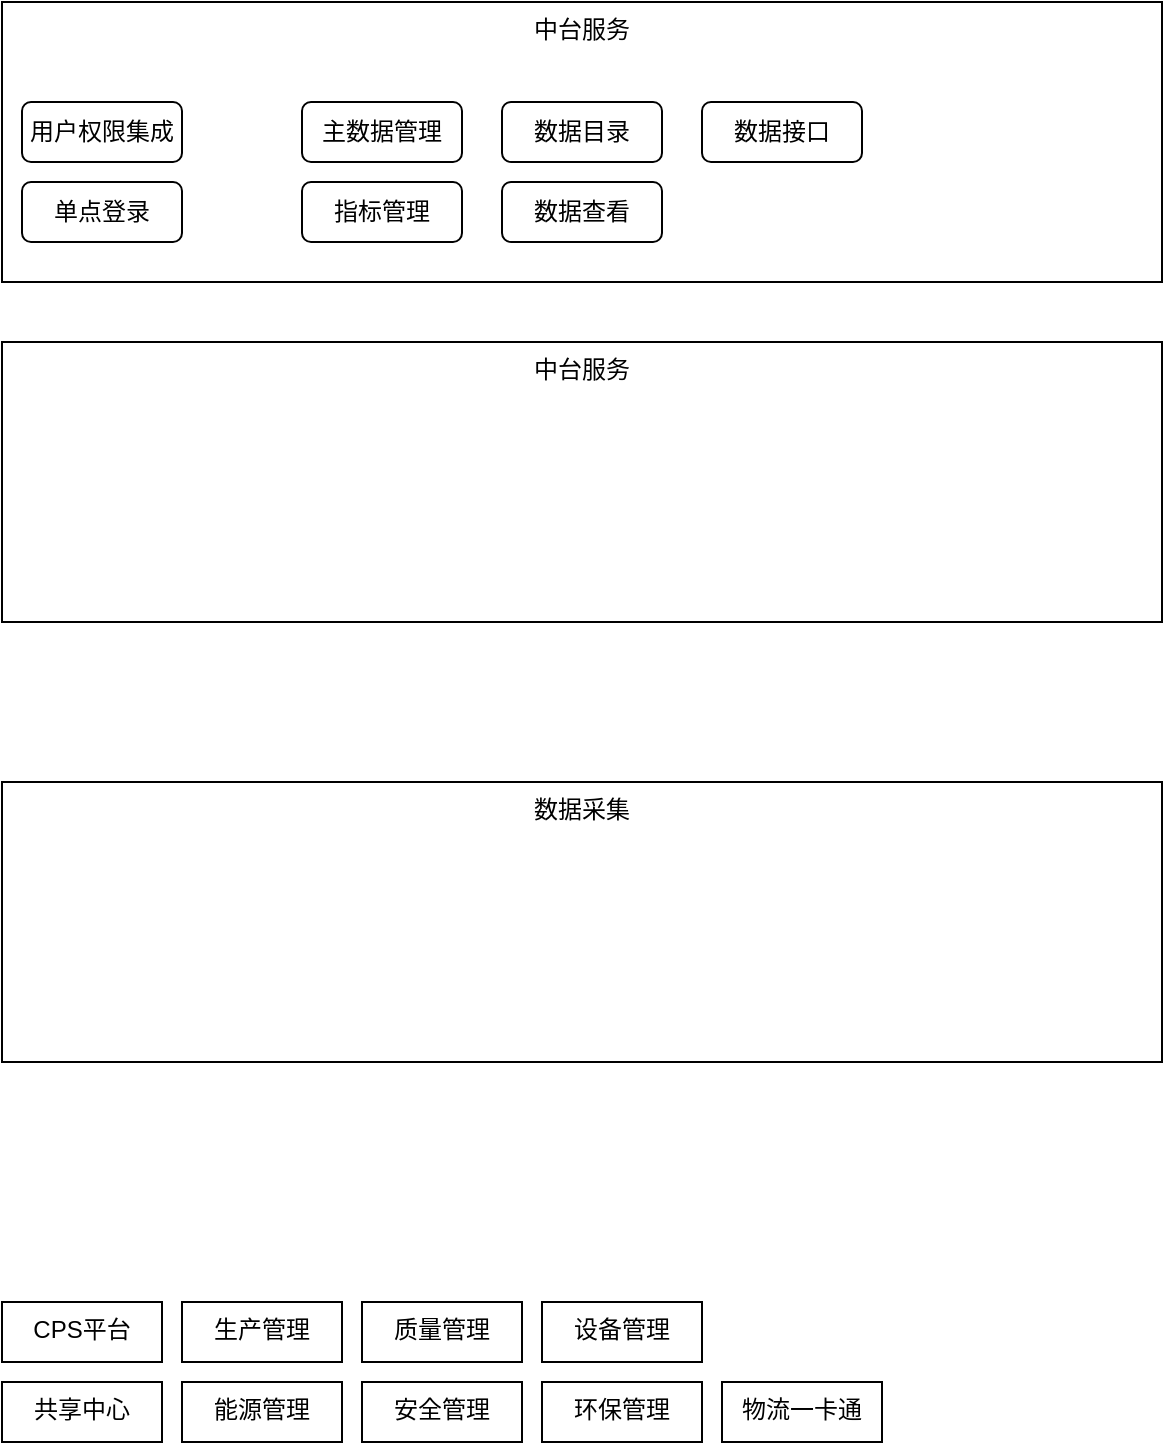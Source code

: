 <mxfile version="17.4.6" type="github">
  <diagram id="L2R32xq3GNuSgDwLyyQL" name="分层架构">
    <mxGraphModel dx="1271" dy="629" grid="1" gridSize="10" guides="1" tooltips="1" connect="1" arrows="1" fold="1" page="1" pageScale="1" pageWidth="827" pageHeight="1169" math="0" shadow="0">
      <root>
        <mxCell id="0" />
        <mxCell id="1" parent="0" />
        <mxCell id="dHJ5faFvzqeMJSQzpvrs-1" value="中台服务" style="rounded=0;whiteSpace=wrap;html=1;verticalAlign=top;" parent="1" vertex="1">
          <mxGeometry x="110" y="100" width="580" height="140" as="geometry" />
        </mxCell>
        <mxCell id="dHJ5faFvzqeMJSQzpvrs-2" value="用户权限集成" style="rounded=1;whiteSpace=wrap;html=1;" parent="1" vertex="1">
          <mxGeometry x="120" y="150" width="80" height="30" as="geometry" />
        </mxCell>
        <mxCell id="dHJ5faFvzqeMJSQzpvrs-3" value="单点登录" style="rounded=1;whiteSpace=wrap;html=1;" parent="1" vertex="1">
          <mxGeometry x="120" y="190" width="80" height="30" as="geometry" />
        </mxCell>
        <mxCell id="dHJ5faFvzqeMJSQzpvrs-5" value="主数据管理" style="rounded=1;whiteSpace=wrap;html=1;" parent="1" vertex="1">
          <mxGeometry x="260" y="150" width="80" height="30" as="geometry" />
        </mxCell>
        <mxCell id="dHJ5faFvzqeMJSQzpvrs-6" value="指标管理" style="rounded=1;whiteSpace=wrap;html=1;" parent="1" vertex="1">
          <mxGeometry x="260" y="190" width="80" height="30" as="geometry" />
        </mxCell>
        <mxCell id="dHJ5faFvzqeMJSQzpvrs-7" value="数据接口" style="rounded=1;whiteSpace=wrap;html=1;" parent="1" vertex="1">
          <mxGeometry x="460" y="150" width="80" height="30" as="geometry" />
        </mxCell>
        <mxCell id="9xCpuu_k8cyC96uPTRZQ-1" value="数据目录" style="rounded=1;whiteSpace=wrap;html=1;" vertex="1" parent="1">
          <mxGeometry x="360" y="150" width="80" height="30" as="geometry" />
        </mxCell>
        <mxCell id="9xCpuu_k8cyC96uPTRZQ-2" value="数据查看" style="rounded=1;whiteSpace=wrap;html=1;" vertex="1" parent="1">
          <mxGeometry x="360" y="190" width="80" height="30" as="geometry" />
        </mxCell>
        <mxCell id="9xCpuu_k8cyC96uPTRZQ-3" value="中台服务" style="rounded=0;whiteSpace=wrap;html=1;verticalAlign=top;" vertex="1" parent="1">
          <mxGeometry x="110" y="270" width="580" height="140" as="geometry" />
        </mxCell>
        <mxCell id="9xCpuu_k8cyC96uPTRZQ-4" value="数据采集" style="rounded=0;whiteSpace=wrap;html=1;verticalAlign=top;" vertex="1" parent="1">
          <mxGeometry x="110" y="490" width="580" height="140" as="geometry" />
        </mxCell>
        <mxCell id="9xCpuu_k8cyC96uPTRZQ-8" value="CPS平台" style="rounded=0;whiteSpace=wrap;html=1;verticalAlign=top;align=center;" vertex="1" parent="1">
          <mxGeometry x="110" y="750" width="80" height="30" as="geometry" />
        </mxCell>
        <mxCell id="9xCpuu_k8cyC96uPTRZQ-9" value="共享中心" style="rounded=0;whiteSpace=wrap;html=1;verticalAlign=top;align=center;" vertex="1" parent="1">
          <mxGeometry x="110" y="790" width="80" height="30" as="geometry" />
        </mxCell>
        <mxCell id="9xCpuu_k8cyC96uPTRZQ-10" value="生产管理" style="rounded=0;whiteSpace=wrap;html=1;verticalAlign=top;align=center;" vertex="1" parent="1">
          <mxGeometry x="200" y="750" width="80" height="30" as="geometry" />
        </mxCell>
        <mxCell id="9xCpuu_k8cyC96uPTRZQ-11" value="质量管理" style="rounded=0;whiteSpace=wrap;html=1;verticalAlign=top;align=center;" vertex="1" parent="1">
          <mxGeometry x="290" y="750" width="80" height="30" as="geometry" />
        </mxCell>
        <mxCell id="9xCpuu_k8cyC96uPTRZQ-12" value="设备管理" style="rounded=0;whiteSpace=wrap;html=1;verticalAlign=top;align=center;" vertex="1" parent="1">
          <mxGeometry x="380" y="750" width="80" height="30" as="geometry" />
        </mxCell>
        <mxCell id="9xCpuu_k8cyC96uPTRZQ-13" value="能源管理" style="rounded=0;whiteSpace=wrap;html=1;verticalAlign=top;align=center;" vertex="1" parent="1">
          <mxGeometry x="200" y="790" width="80" height="30" as="geometry" />
        </mxCell>
        <mxCell id="9xCpuu_k8cyC96uPTRZQ-14" value="安全管理" style="rounded=0;whiteSpace=wrap;html=1;verticalAlign=top;align=center;" vertex="1" parent="1">
          <mxGeometry x="290" y="790" width="80" height="30" as="geometry" />
        </mxCell>
        <mxCell id="9xCpuu_k8cyC96uPTRZQ-15" value="环保管理" style="rounded=0;whiteSpace=wrap;html=1;verticalAlign=top;align=center;" vertex="1" parent="1">
          <mxGeometry x="380" y="790" width="80" height="30" as="geometry" />
        </mxCell>
        <mxCell id="9xCpuu_k8cyC96uPTRZQ-16" value="物流一卡通" style="rounded=0;whiteSpace=wrap;html=1;verticalAlign=top;align=center;" vertex="1" parent="1">
          <mxGeometry x="470" y="790" width="80" height="30" as="geometry" />
        </mxCell>
      </root>
    </mxGraphModel>
  </diagram>
</mxfile>
